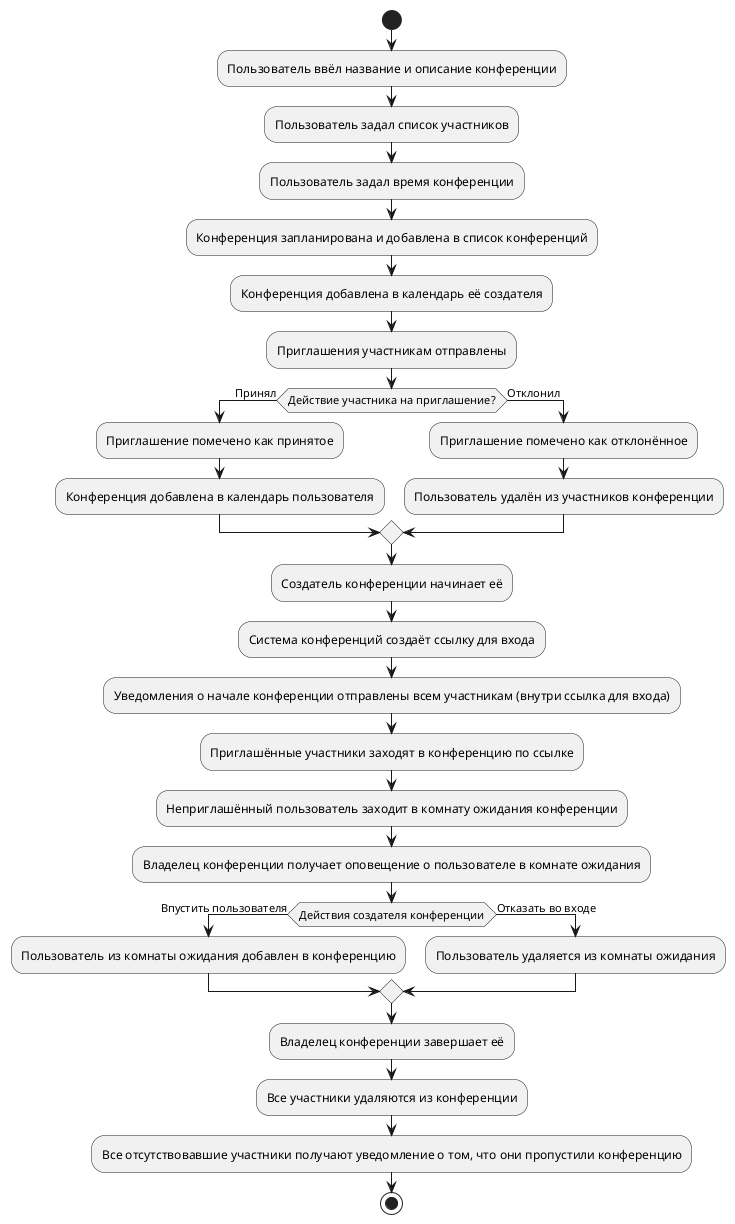 @startuml
start
:Пользователь ввёл название и описание конференции;
:Пользователь задал список участников;
:Пользователь задал время конференции;
:Конференция запланирована и добавлена в список конференций;
:Конференция добавлена в календарь её создателя;
:Приглашения участникам отправлены;

if (Действие участника на приглашение?) then (Принял)
  :Приглашение помечено как принятое;
  :Конференция добавлена в календарь пользователя;
else (Отклонил)
  :Приглашение помечено как отклонённое;
  :Пользователь удалён из участников конференции;
 endif

:Создатель конференции начинает её;
:Система конференций создаёт ссылку для входа;
:Уведомления о начале конференции отправлены всем участникам (внутри ссылка для входа);
:Приглашённые участники заходят в конференцию по ссылке;
:Неприглашённый пользователь заходит в комнату ожидания конференции;
:Владелец конференции получает оповещение о пользователе в комнате ожидания;

if(Действия создателя конференции) then (Впустить пользователя)
    :Пользователь из комнаты ожидания добавлен в конференцию;
else (Отказать во входе)
    :Пользователь удаляется из комнаты ожидания;
endif

:Владелец конференции завершает её;
:Все участники удаляются из конференции;
:Все отсутствовавшие участники получают уведомление о том, что они пропустили конференцию;

stop
@enduml
